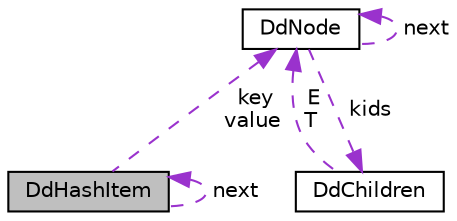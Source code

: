 digraph "DdHashItem"
{
 // LATEX_PDF_SIZE
  edge [fontname="Helvetica",fontsize="10",labelfontname="Helvetica",labelfontsize="10"];
  node [fontname="Helvetica",fontsize="10",shape=record];
  Node1 [label="DdHashItem",height=0.2,width=0.4,color="black", fillcolor="grey75", style="filled", fontcolor="black",tooltip="Local hash table item."];
  Node1 -> Node1 [dir="back",color="darkorchid3",fontsize="10",style="dashed",label=" next" ,fontname="Helvetica"];
  Node2 -> Node1 [dir="back",color="darkorchid3",fontsize="10",style="dashed",label=" key\nvalue" ,fontname="Helvetica"];
  Node2 [label="DdNode",height=0.2,width=0.4,color="black", fillcolor="white", style="filled",URL="$structDdNode.html",tooltip="Decision diagram node."];
  Node3 -> Node2 [dir="back",color="darkorchid3",fontsize="10",style="dashed",label=" kids" ,fontname="Helvetica"];
  Node3 [label="DdChildren",height=0.2,width=0.4,color="black", fillcolor="white", style="filled",URL="$structDdChildren.html",tooltip="The two children of a non-terminal node."];
  Node2 -> Node3 [dir="back",color="darkorchid3",fontsize="10",style="dashed",label=" E\nT" ,fontname="Helvetica"];
  Node2 -> Node2 [dir="back",color="darkorchid3",fontsize="10",style="dashed",label=" next" ,fontname="Helvetica"];
}

